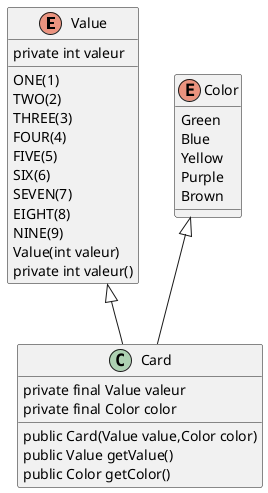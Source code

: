 @startuml

Value <|-- Card
Color <|-- Card

enum Color{
Green
Blue
Yellow
Purple
Brown
}

class Card {
private final Value valeur
private final Color color
public Card(Value value,Color color)
public Value getValue()
public Color getColor()
}

enum Value {
    ONE(1)
    TWO(2)
    THREE(3)
    FOUR(4)
    FIVE(5)
    SIX(6)
    SEVEN(7)
    EIGHT(8)
    NINE(9)
    private int valeur
    Value(int valeur)
    private int valeur()
}

@enduml